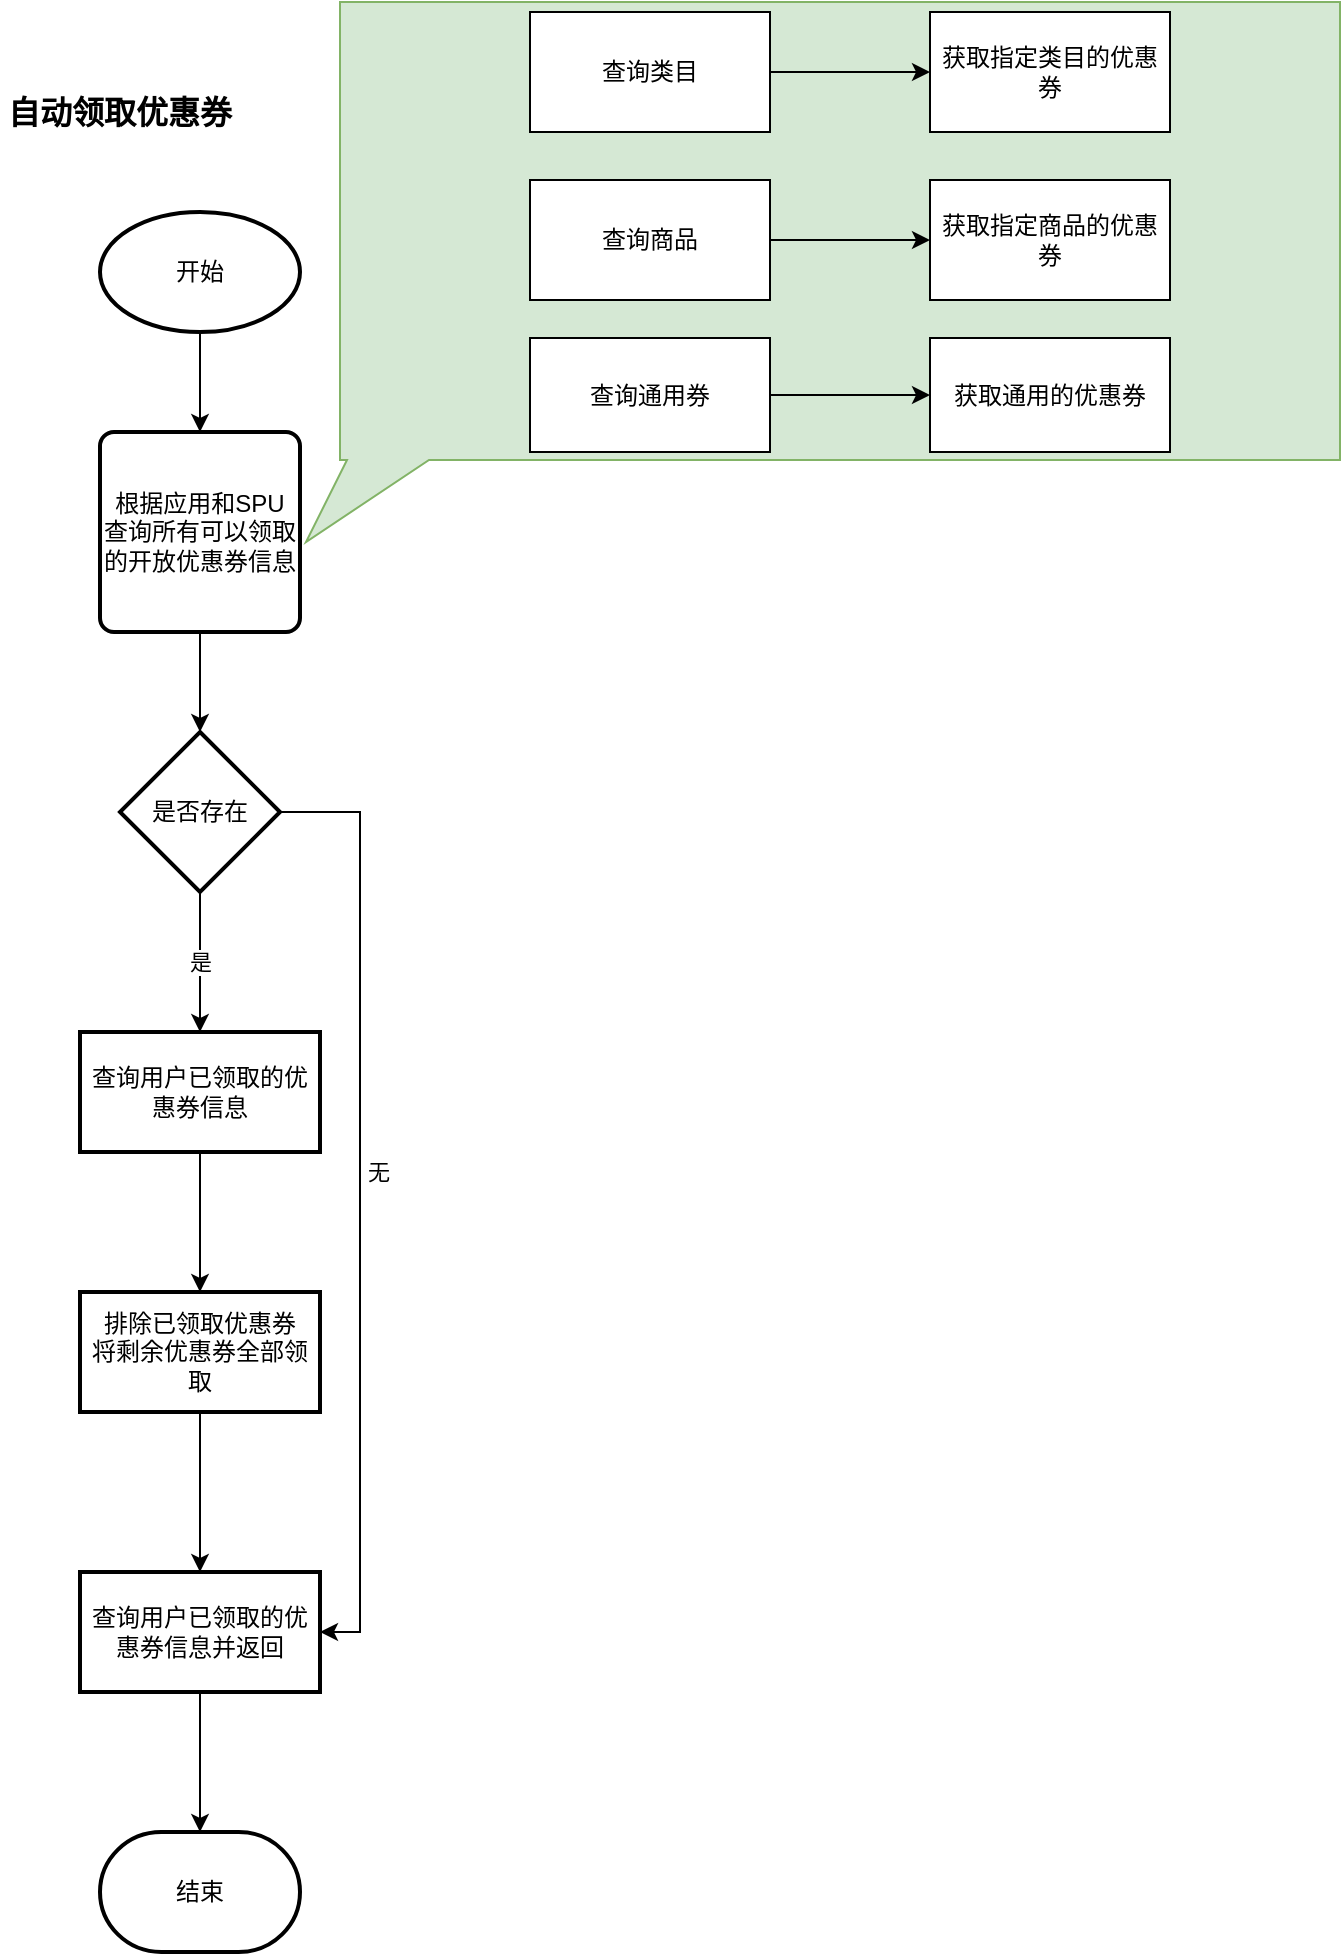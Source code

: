 <mxfile version="24.0.2" type="github">
  <diagram name="第 1 页" id="zcuINYi5yBSdiXbuYtzG">
    <mxGraphModel dx="1306" dy="1919" grid="1" gridSize="10" guides="1" tooltips="1" connect="1" arrows="1" fold="1" page="1" pageScale="1" pageWidth="827" pageHeight="1169" math="0" shadow="0">
      <root>
        <mxCell id="0" />
        <mxCell id="1" parent="0" />
        <mxCell id="jN4faiQt9KvXkNwv9UII-45" value="" style="whiteSpace=wrap;html=1;shape=mxgraph.basic.rectCallout;dx=24;dy=41;boundedLbl=1;fillColor=#d5e8d4;strokeColor=#82b366;" vertex="1" parent="1">
          <mxGeometry x="230" y="-15" width="500" height="270" as="geometry" />
        </mxCell>
        <mxCell id="jN4faiQt9KvXkNwv9UII-1" value="自动领取优惠券" style="text;html=1;align=center;verticalAlign=middle;whiteSpace=wrap;rounded=0;fontSize=16;fontStyle=1" vertex="1" parent="1">
          <mxGeometry x="60" y="30" width="120" height="20" as="geometry" />
        </mxCell>
        <mxCell id="jN4faiQt9KvXkNwv9UII-20" value="" style="edgeStyle=orthogonalEdgeStyle;rounded=0;orthogonalLoop=1;jettySize=auto;html=1;entryX=0.5;entryY=0;entryDx=0;entryDy=0;" edge="1" parent="1" source="jN4faiQt9KvXkNwv9UII-7" target="jN4faiQt9KvXkNwv9UII-34">
          <mxGeometry relative="1" as="geometry">
            <mxPoint x="160" y="230" as="targetPoint" />
          </mxGeometry>
        </mxCell>
        <mxCell id="jN4faiQt9KvXkNwv9UII-7" value="开始" style="strokeWidth=2;html=1;shape=mxgraph.flowchart.start_1;whiteSpace=wrap;" vertex="1" parent="1">
          <mxGeometry x="110" y="90" width="100" height="60" as="geometry" />
        </mxCell>
        <mxCell id="jN4faiQt9KvXkNwv9UII-25" value="" style="edgeStyle=orthogonalEdgeStyle;rounded=0;orthogonalLoop=1;jettySize=auto;html=1;exitX=0.5;exitY=1;exitDx=0;exitDy=0;" edge="1" parent="1" source="jN4faiQt9KvXkNwv9UII-34" target="jN4faiQt9KvXkNwv9UII-24">
          <mxGeometry relative="1" as="geometry">
            <mxPoint x="160" y="290" as="sourcePoint" />
          </mxGeometry>
        </mxCell>
        <mxCell id="jN4faiQt9KvXkNwv9UII-29" style="edgeStyle=orthogonalEdgeStyle;rounded=0;orthogonalLoop=1;jettySize=auto;html=1;entryX=1;entryY=0.5;entryDx=0;entryDy=0;" edge="1" parent="1" source="jN4faiQt9KvXkNwv9UII-24" target="jN4faiQt9KvXkNwv9UII-52">
          <mxGeometry relative="1" as="geometry">
            <Array as="points">
              <mxPoint x="240" y="390" />
              <mxPoint x="240" y="800" />
            </Array>
          </mxGeometry>
        </mxCell>
        <mxCell id="jN4faiQt9KvXkNwv9UII-31" value="无" style="edgeLabel;html=1;align=center;verticalAlign=middle;resizable=0;points=[];" vertex="1" connectable="0" parent="jN4faiQt9KvXkNwv9UII-29">
          <mxGeometry x="-0.083" y="4" relative="1" as="geometry">
            <mxPoint x="5" y="4" as="offset" />
          </mxGeometry>
        </mxCell>
        <mxCell id="jN4faiQt9KvXkNwv9UII-33" value="是" style="edgeStyle=orthogonalEdgeStyle;rounded=0;orthogonalLoop=1;jettySize=auto;html=1;" edge="1" parent="1" source="jN4faiQt9KvXkNwv9UII-24" target="jN4faiQt9KvXkNwv9UII-32">
          <mxGeometry relative="1" as="geometry" />
        </mxCell>
        <mxCell id="jN4faiQt9KvXkNwv9UII-24" value="是否存在" style="rhombus;whiteSpace=wrap;html=1;strokeWidth=2;" vertex="1" parent="1">
          <mxGeometry x="120" y="350" width="80" height="80" as="geometry" />
        </mxCell>
        <mxCell id="jN4faiQt9KvXkNwv9UII-26" value="结束" style="strokeWidth=2;html=1;shape=mxgraph.flowchart.terminator;whiteSpace=wrap;" vertex="1" parent="1">
          <mxGeometry x="110" y="900" width="100" height="60" as="geometry" />
        </mxCell>
        <mxCell id="jN4faiQt9KvXkNwv9UII-48" value="" style="edgeStyle=orthogonalEdgeStyle;rounded=0;orthogonalLoop=1;jettySize=auto;html=1;" edge="1" parent="1" source="jN4faiQt9KvXkNwv9UII-32" target="jN4faiQt9KvXkNwv9UII-47">
          <mxGeometry relative="1" as="geometry" />
        </mxCell>
        <mxCell id="jN4faiQt9KvXkNwv9UII-32" value="查询用户已领取的优惠券信息" style="whiteSpace=wrap;html=1;strokeWidth=2;" vertex="1" parent="1">
          <mxGeometry x="100" y="500" width="120" height="60" as="geometry" />
        </mxCell>
        <mxCell id="jN4faiQt9KvXkNwv9UII-34" value="根据应用和SPU&lt;div&gt;查询所有可以领取的开放优惠券信息&lt;/div&gt;" style="rounded=1;whiteSpace=wrap;html=1;absoluteArcSize=1;arcSize=14;strokeWidth=2;" vertex="1" parent="1">
          <mxGeometry x="110" y="200" width="100" height="100" as="geometry" />
        </mxCell>
        <mxCell id="jN4faiQt9KvXkNwv9UII-38" value="" style="edgeStyle=orthogonalEdgeStyle;rounded=0;orthogonalLoop=1;jettySize=auto;html=1;" edge="1" parent="1" source="jN4faiQt9KvXkNwv9UII-36" target="jN4faiQt9KvXkNwv9UII-37">
          <mxGeometry relative="1" as="geometry" />
        </mxCell>
        <mxCell id="jN4faiQt9KvXkNwv9UII-36" value="查询类目" style="rounded=0;whiteSpace=wrap;html=1;" vertex="1" parent="1">
          <mxGeometry x="325" y="-10" width="120" height="60" as="geometry" />
        </mxCell>
        <mxCell id="jN4faiQt9KvXkNwv9UII-37" value="获取指定类目的优惠券" style="rounded=0;whiteSpace=wrap;html=1;" vertex="1" parent="1">
          <mxGeometry x="525" y="-10" width="120" height="60" as="geometry" />
        </mxCell>
        <mxCell id="jN4faiQt9KvXkNwv9UII-41" value="" style="edgeStyle=orthogonalEdgeStyle;rounded=0;orthogonalLoop=1;jettySize=auto;html=1;" edge="1" parent="1" source="jN4faiQt9KvXkNwv9UII-39" target="jN4faiQt9KvXkNwv9UII-40">
          <mxGeometry relative="1" as="geometry" />
        </mxCell>
        <mxCell id="jN4faiQt9KvXkNwv9UII-39" value="查询商品" style="rounded=0;whiteSpace=wrap;html=1;" vertex="1" parent="1">
          <mxGeometry x="325" y="74" width="120" height="60" as="geometry" />
        </mxCell>
        <mxCell id="jN4faiQt9KvXkNwv9UII-40" value="获取指定商品的优惠券" style="rounded=0;whiteSpace=wrap;html=1;" vertex="1" parent="1">
          <mxGeometry x="525" y="74" width="120" height="60" as="geometry" />
        </mxCell>
        <mxCell id="jN4faiQt9KvXkNwv9UII-42" value="" style="edgeStyle=orthogonalEdgeStyle;rounded=0;orthogonalLoop=1;jettySize=auto;html=1;" edge="1" parent="1" source="jN4faiQt9KvXkNwv9UII-43" target="jN4faiQt9KvXkNwv9UII-44">
          <mxGeometry relative="1" as="geometry" />
        </mxCell>
        <mxCell id="jN4faiQt9KvXkNwv9UII-43" value="查询通用券" style="rounded=0;whiteSpace=wrap;html=1;" vertex="1" parent="1">
          <mxGeometry x="325" y="153" width="120" height="57" as="geometry" />
        </mxCell>
        <mxCell id="jN4faiQt9KvXkNwv9UII-44" value="获取通用的优惠券" style="rounded=0;whiteSpace=wrap;html=1;" vertex="1" parent="1">
          <mxGeometry x="525" y="153" width="120" height="57" as="geometry" />
        </mxCell>
        <mxCell id="jN4faiQt9KvXkNwv9UII-53" value="" style="edgeStyle=orthogonalEdgeStyle;rounded=0;orthogonalLoop=1;jettySize=auto;html=1;" edge="1" parent="1" source="jN4faiQt9KvXkNwv9UII-47" target="jN4faiQt9KvXkNwv9UII-52">
          <mxGeometry relative="1" as="geometry" />
        </mxCell>
        <mxCell id="jN4faiQt9KvXkNwv9UII-47" value="排除已领取优惠券&lt;div&gt;将剩余优惠券全部领取&lt;/div&gt;" style="whiteSpace=wrap;html=1;strokeWidth=2;" vertex="1" parent="1">
          <mxGeometry x="100" y="630" width="120" height="60" as="geometry" />
        </mxCell>
        <mxCell id="jN4faiQt9KvXkNwv9UII-54" value="" style="edgeStyle=orthogonalEdgeStyle;rounded=0;orthogonalLoop=1;jettySize=auto;html=1;" edge="1" parent="1" source="jN4faiQt9KvXkNwv9UII-52" target="jN4faiQt9KvXkNwv9UII-26">
          <mxGeometry relative="1" as="geometry" />
        </mxCell>
        <mxCell id="jN4faiQt9KvXkNwv9UII-52" value="查询用户已领取的优惠券信息并返回" style="whiteSpace=wrap;html=1;strokeWidth=2;" vertex="1" parent="1">
          <mxGeometry x="100" y="770" width="120" height="60" as="geometry" />
        </mxCell>
      </root>
    </mxGraphModel>
  </diagram>
</mxfile>
